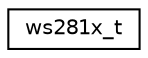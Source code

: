digraph "Graphical Class Hierarchy"
{
 // LATEX_PDF_SIZE
  edge [fontname="Helvetica",fontsize="10",labelfontname="Helvetica",labelfontsize="10"];
  node [fontname="Helvetica",fontsize="10",shape=record];
  rankdir="LR";
  Node0 [label="ws281x_t",height=0.2,width=0.4,color="black", fillcolor="white", style="filled",URL="$structws281x__t.html",tooltip="Device descriptor of a WS281x RGB LED chain."];
}
